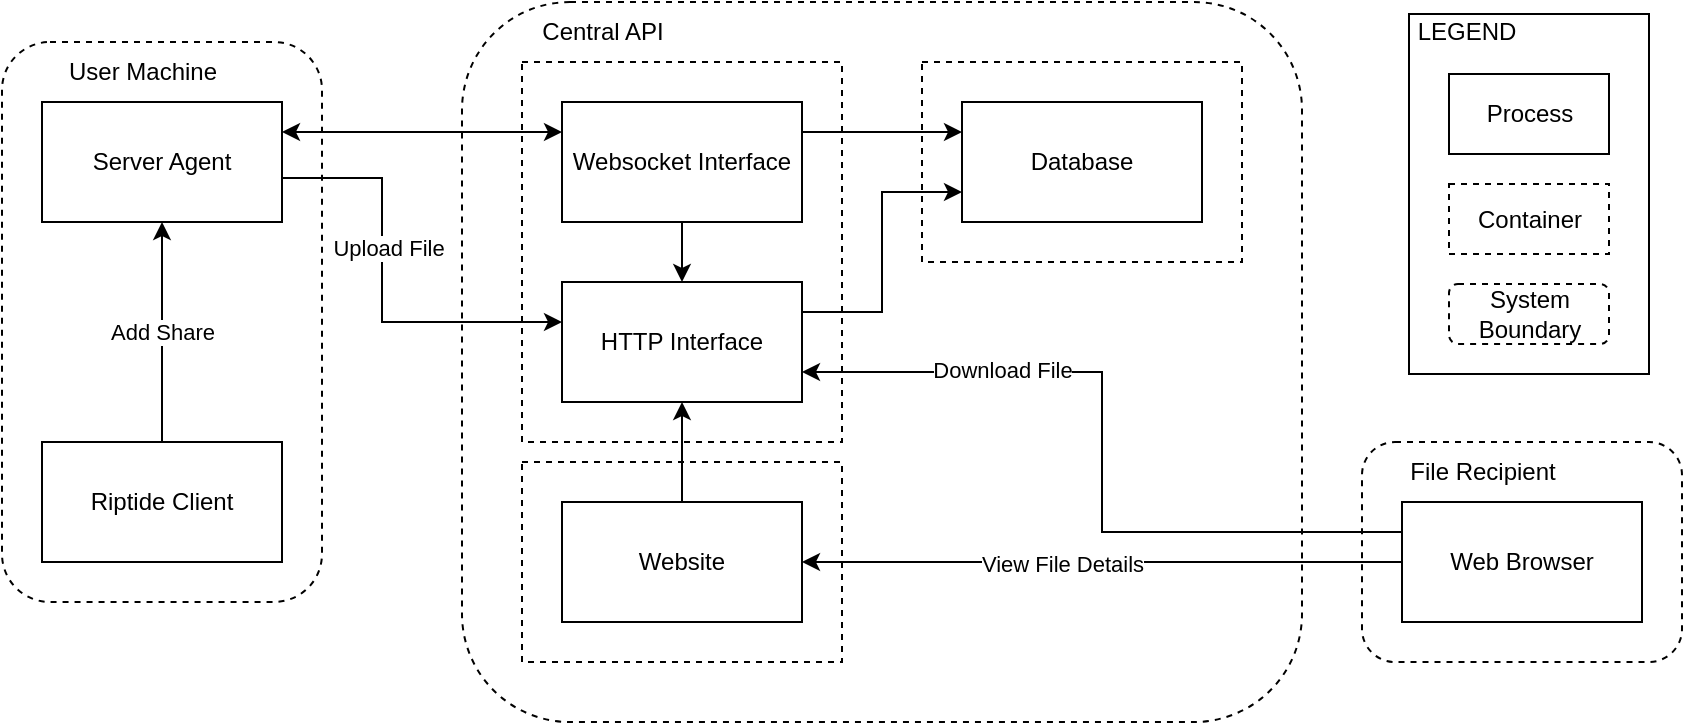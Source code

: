 <mxfile version="20.3.0" type="device"><diagram id="39jZaSDva-AjaTIId7KA" name="Page-1"><mxGraphModel dx="2157" dy="816" grid="1" gridSize="10" guides="1" tooltips="1" connect="1" arrows="1" fold="1" page="1" pageScale="1" pageWidth="827" pageHeight="1169" math="0" shadow="0"><root><mxCell id="0"/><mxCell id="1" parent="0"/><mxCell id="u6At6c7bsc8B_9pDmdht-35" value="" style="rounded=1;whiteSpace=wrap;html=1;dashed=1;glass=0;shadow=0;fillColor=none;" vertex="1" parent="1"><mxGeometry x="660" y="690" width="160" height="110" as="geometry"/></mxCell><mxCell id="u6At6c7bsc8B_9pDmdht-34" value="" style="rounded=1;whiteSpace=wrap;html=1;dashed=1;glass=0;shadow=0;fillColor=none;" vertex="1" parent="1"><mxGeometry x="210" y="470" width="420" height="360" as="geometry"/></mxCell><mxCell id="u6At6c7bsc8B_9pDmdht-33" value="" style="rounded=1;whiteSpace=wrap;html=1;dashed=1;fillColor=none;" vertex="1" parent="1"><mxGeometry x="-20" y="490" width="160" height="280" as="geometry"/></mxCell><mxCell id="u6At6c7bsc8B_9pDmdht-32" value="" style="rounded=0;whiteSpace=wrap;html=1;dashed=1;fillColor=none;" vertex="1" parent="1"><mxGeometry x="240" y="700" width="160" height="100" as="geometry"/></mxCell><mxCell id="u6At6c7bsc8B_9pDmdht-31" value="" style="rounded=0;whiteSpace=wrap;html=1;dashed=1;fillColor=none;" vertex="1" parent="1"><mxGeometry x="440" y="500" width="160" height="100" as="geometry"/></mxCell><mxCell id="u6At6c7bsc8B_9pDmdht-30" value="" style="rounded=0;whiteSpace=wrap;html=1;dashed=1;fillColor=none;" vertex="1" parent="1"><mxGeometry x="240" y="500" width="160" height="190" as="geometry"/></mxCell><mxCell id="u6At6c7bsc8B_9pDmdht-27" style="edgeStyle=orthogonalEdgeStyle;rounded=0;orthogonalLoop=1;jettySize=auto;html=1;exitX=1;exitY=0.25;exitDx=0;exitDy=0;entryX=0;entryY=0.25;entryDx=0;entryDy=0;startArrow=classic;startFill=1;" edge="1" parent="1" source="u6At6c7bsc8B_9pDmdht-5" target="u6At6c7bsc8B_9pDmdht-8"><mxGeometry relative="1" as="geometry"/></mxCell><mxCell id="u6At6c7bsc8B_9pDmdht-28" style="edgeStyle=orthogonalEdgeStyle;rounded=0;orthogonalLoop=1;jettySize=auto;html=1;exitX=1;exitY=0.75;exitDx=0;exitDy=0;startArrow=none;startFill=0;" edge="1" parent="1" source="u6At6c7bsc8B_9pDmdht-5" target="u6At6c7bsc8B_9pDmdht-9"><mxGeometry relative="1" as="geometry"><mxPoint x="110" y="557.49" as="sourcePoint"/><mxPoint x="250" y="632.49" as="targetPoint"/><Array as="points"><mxPoint x="120" y="558"/><mxPoint x="170" y="558"/><mxPoint x="170" y="630"/></Array></mxGeometry></mxCell><mxCell id="u6At6c7bsc8B_9pDmdht-41" value="Upload File" style="edgeLabel;html=1;align=center;verticalAlign=middle;resizable=0;points=[];" vertex="1" connectable="0" parent="u6At6c7bsc8B_9pDmdht-28"><mxGeometry x="0.084" relative="1" as="geometry"><mxPoint x="3" y="-27" as="offset"/></mxGeometry></mxCell><mxCell id="u6At6c7bsc8B_9pDmdht-5" value="Server Agent" style="rounded=0;whiteSpace=wrap;html=1;fillColor=none;" vertex="1" parent="1"><mxGeometry y="520" width="120" height="60" as="geometry"/></mxCell><mxCell id="u6At6c7bsc8B_9pDmdht-15" value="Add Share" style="edgeStyle=orthogonalEdgeStyle;rounded=0;orthogonalLoop=1;jettySize=auto;html=1;exitX=0.5;exitY=0;exitDx=0;exitDy=0;entryX=0.5;entryY=1;entryDx=0;entryDy=0;startArrow=none;startFill=0;" edge="1" parent="1" source="u6At6c7bsc8B_9pDmdht-6" target="u6At6c7bsc8B_9pDmdht-5"><mxGeometry relative="1" as="geometry"/></mxCell><mxCell id="u6At6c7bsc8B_9pDmdht-6" value="Riptide Client" style="rounded=0;whiteSpace=wrap;html=1;fillColor=none;" vertex="1" parent="1"><mxGeometry y="690" width="120" height="60" as="geometry"/></mxCell><mxCell id="u6At6c7bsc8B_9pDmdht-12" style="edgeStyle=orthogonalEdgeStyle;rounded=0;orthogonalLoop=1;jettySize=auto;html=1;exitX=0.5;exitY=1;exitDx=0;exitDy=0;entryX=0.5;entryY=0;entryDx=0;entryDy=0;" edge="1" parent="1" source="u6At6c7bsc8B_9pDmdht-8" target="u6At6c7bsc8B_9pDmdht-9"><mxGeometry relative="1" as="geometry"/></mxCell><mxCell id="u6At6c7bsc8B_9pDmdht-26" style="edgeStyle=orthogonalEdgeStyle;rounded=0;orthogonalLoop=1;jettySize=auto;html=1;exitX=1;exitY=0.25;exitDx=0;exitDy=0;entryX=0;entryY=0.25;entryDx=0;entryDy=0;startArrow=none;startFill=0;" edge="1" parent="1" source="u6At6c7bsc8B_9pDmdht-8" target="u6At6c7bsc8B_9pDmdht-24"><mxGeometry relative="1" as="geometry"/></mxCell><mxCell id="u6At6c7bsc8B_9pDmdht-8" value="Websocket Interface" style="rounded=0;whiteSpace=wrap;html=1;fillColor=none;" vertex="1" parent="1"><mxGeometry x="260" y="520" width="120" height="60" as="geometry"/></mxCell><mxCell id="u6At6c7bsc8B_9pDmdht-25" style="edgeStyle=orthogonalEdgeStyle;rounded=0;orthogonalLoop=1;jettySize=auto;html=1;exitX=1;exitY=0.25;exitDx=0;exitDy=0;entryX=0;entryY=0.75;entryDx=0;entryDy=0;startArrow=none;startFill=0;" edge="1" parent="1" source="u6At6c7bsc8B_9pDmdht-9" target="u6At6c7bsc8B_9pDmdht-24"><mxGeometry relative="1" as="geometry"/></mxCell><mxCell id="u6At6c7bsc8B_9pDmdht-9" value="HTTP Interface" style="rounded=0;whiteSpace=wrap;html=1;fillColor=none;" vertex="1" parent="1"><mxGeometry x="260" y="610" width="120" height="60" as="geometry"/></mxCell><mxCell id="u6At6c7bsc8B_9pDmdht-19" style="edgeStyle=orthogonalEdgeStyle;rounded=0;orthogonalLoop=1;jettySize=auto;html=1;exitX=0.5;exitY=0;exitDx=0;exitDy=0;entryX=0.5;entryY=1;entryDx=0;entryDy=0;startArrow=none;startFill=0;" edge="1" parent="1" source="u6At6c7bsc8B_9pDmdht-17" target="u6At6c7bsc8B_9pDmdht-9"><mxGeometry relative="1" as="geometry"/></mxCell><mxCell id="u6At6c7bsc8B_9pDmdht-17" value="Website" style="rounded=0;whiteSpace=wrap;html=1;fillColor=none;" vertex="1" parent="1"><mxGeometry x="260" y="720" width="120" height="60" as="geometry"/></mxCell><mxCell id="u6At6c7bsc8B_9pDmdht-21" style="edgeStyle=orthogonalEdgeStyle;rounded=0;orthogonalLoop=1;jettySize=auto;html=1;exitX=0;exitY=0.5;exitDx=0;exitDy=0;entryX=1;entryY=0.5;entryDx=0;entryDy=0;startArrow=none;startFill=0;" edge="1" parent="1" source="u6At6c7bsc8B_9pDmdht-20" target="u6At6c7bsc8B_9pDmdht-17"><mxGeometry relative="1" as="geometry"/></mxCell><mxCell id="u6At6c7bsc8B_9pDmdht-43" value="View File Details" style="edgeLabel;html=1;align=center;verticalAlign=middle;resizable=0;points=[];" vertex="1" connectable="0" parent="u6At6c7bsc8B_9pDmdht-21"><mxGeometry x="0.138" y="1" relative="1" as="geometry"><mxPoint as="offset"/></mxGeometry></mxCell><mxCell id="u6At6c7bsc8B_9pDmdht-39" style="edgeStyle=orthogonalEdgeStyle;rounded=0;orthogonalLoop=1;jettySize=auto;html=1;exitX=0;exitY=0.25;exitDx=0;exitDy=0;entryX=1;entryY=0.75;entryDx=0;entryDy=0;startArrow=none;startFill=0;" edge="1" parent="1" source="u6At6c7bsc8B_9pDmdht-20" target="u6At6c7bsc8B_9pDmdht-9"><mxGeometry relative="1" as="geometry"/></mxCell><mxCell id="u6At6c7bsc8B_9pDmdht-40" value="Download File" style="edgeLabel;html=1;align=center;verticalAlign=middle;resizable=0;points=[];" vertex="1" connectable="0" parent="u6At6c7bsc8B_9pDmdht-39"><mxGeometry x="0.331" y="-1" relative="1" as="geometry"><mxPoint x="-27" as="offset"/></mxGeometry></mxCell><mxCell id="u6At6c7bsc8B_9pDmdht-20" value="Web Browser" style="rounded=0;whiteSpace=wrap;html=1;fillColor=none;" vertex="1" parent="1"><mxGeometry x="680" y="720" width="120" height="60" as="geometry"/></mxCell><mxCell id="u6At6c7bsc8B_9pDmdht-24" value="Database" style="rounded=0;whiteSpace=wrap;html=1;fillColor=none;" vertex="1" parent="1"><mxGeometry x="460" y="520" width="120" height="60" as="geometry"/></mxCell><mxCell id="u6At6c7bsc8B_9pDmdht-36" value="User Machine" style="text;html=1;align=center;verticalAlign=middle;resizable=0;points=[];autosize=1;strokeColor=none;fillColor=none;" vertex="1" parent="1"><mxGeometry y="490" width="100" height="30" as="geometry"/></mxCell><mxCell id="u6At6c7bsc8B_9pDmdht-37" value="Central API" style="text;html=1;align=center;verticalAlign=middle;resizable=0;points=[];autosize=1;strokeColor=none;fillColor=none;" vertex="1" parent="1"><mxGeometry x="240" y="470" width="80" height="30" as="geometry"/></mxCell><mxCell id="u6At6c7bsc8B_9pDmdht-38" value="File Recipient" style="text;html=1;align=center;verticalAlign=middle;resizable=0;points=[];autosize=1;strokeColor=none;fillColor=none;" vertex="1" parent="1"><mxGeometry x="670" y="690" width="100" height="30" as="geometry"/></mxCell><mxCell id="u6At6c7bsc8B_9pDmdht-46" value="" style="rounded=0;whiteSpace=wrap;html=1;shadow=0;glass=0;fillColor=none;" vertex="1" parent="1"><mxGeometry x="683.5" y="476" width="120" height="180" as="geometry"/></mxCell><mxCell id="u6At6c7bsc8B_9pDmdht-47" value="LEGEND" style="text;html=1;align=center;verticalAlign=middle;resizable=0;points=[];autosize=1;strokeColor=none;fillColor=none;" vertex="1" parent="1"><mxGeometry x="676.5" y="470" width="70" height="30" as="geometry"/></mxCell><mxCell id="u6At6c7bsc8B_9pDmdht-48" value="Process" style="rounded=0;whiteSpace=wrap;html=1;fillColor=none;" vertex="1" parent="1"><mxGeometry x="703.5" y="506" width="80" height="40" as="geometry"/></mxCell><mxCell id="u6At6c7bsc8B_9pDmdht-50" value="Container" style="rounded=0;whiteSpace=wrap;html=1;dashed=1;fillColor=none;" vertex="1" parent="1"><mxGeometry x="703.5" y="561" width="80" height="35" as="geometry"/></mxCell><mxCell id="u6At6c7bsc8B_9pDmdht-51" value="System Boundary" style="rounded=1;whiteSpace=wrap;html=1;dashed=1;glass=0;shadow=0;fillColor=none;" vertex="1" parent="1"><mxGeometry x="703.5" y="611" width="80" height="30" as="geometry"/></mxCell></root></mxGraphModel></diagram></mxfile>
